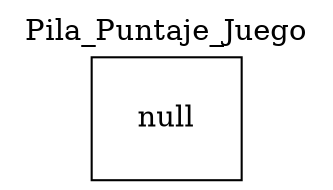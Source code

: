 digraph pila_puntos{
 label=Pila_Puntaje_Juego; 
 labelloc=t; 
node[margin=0.3 fontcolor=black shape=record];
 None[label="null"];
}